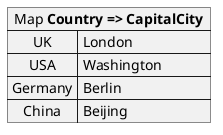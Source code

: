 @startuml
map "Map **Country => CapitalCity**" as CC {
    UK => London
    USA => Washington
    Germany => Berlin
    China => Beijing
}
@enduml